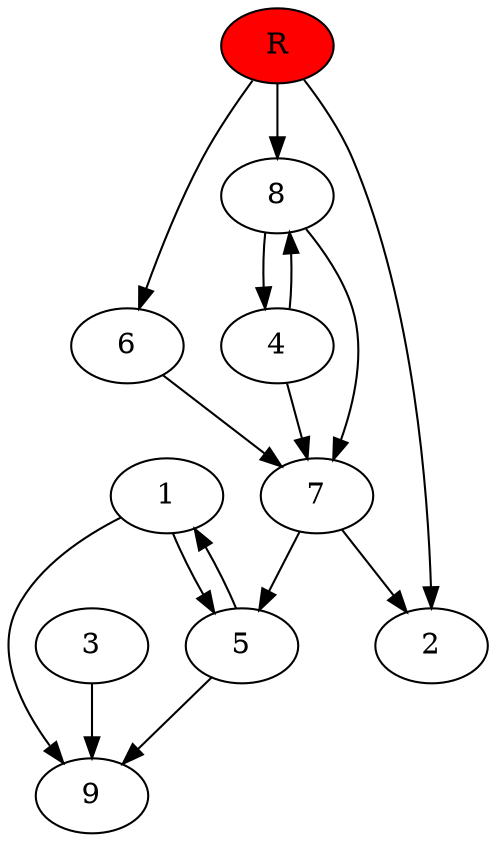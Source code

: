 digraph prb13005 {
	1
	2
	3
	4
	5
	6
	7
	8
	R [fillcolor="#ff0000" style=filled]
	1 -> 5
	1 -> 9
	3 -> 9
	4 -> 7
	4 -> 8
	5 -> 1
	5 -> 9
	6 -> 7
	7 -> 2
	7 -> 5
	8 -> 4
	8 -> 7
	R -> 2
	R -> 6
	R -> 8
}
